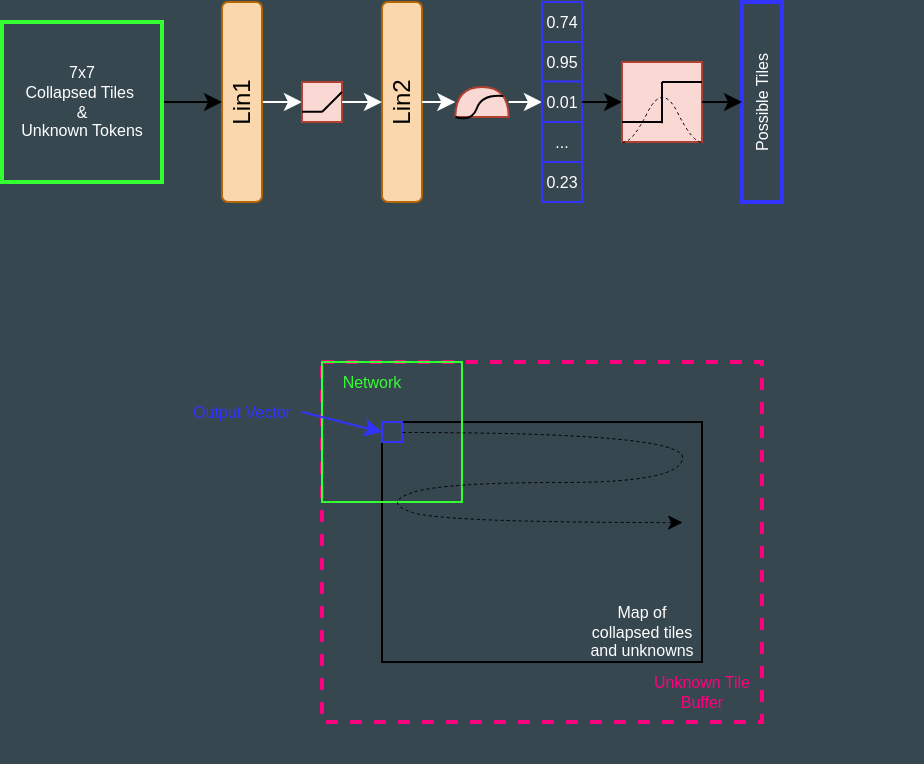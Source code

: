 <mxfile>
    <diagram id="ZUENsiRe6ovU90ceGxjv" name="Page-1">
        <mxGraphModel dx="543" dy="682" grid="1" gridSize="10" guides="1" tooltips="1" connect="1" arrows="1" fold="1" page="0" pageScale="1" pageWidth="850" pageHeight="1100" background="#37474f" math="0" shadow="0">
            <root>
                <mxCell id="0"/>
                <mxCell id="1" parent="0"/>
                <mxCell id="62" value="" style="rounded=0;whiteSpace=wrap;html=1;fontSize=8;fontColor=#FF0080;strokeColor=none;strokeWidth=2;fillColor=#37474F;" vertex="1" parent="1">
                    <mxGeometry x="165" y="20" width="230" height="30" as="geometry"/>
                </mxCell>
                <mxCell id="61" value="" style="rounded=0;whiteSpace=wrap;html=1;fontSize=8;fontColor=#FF0080;strokeColor=none;strokeWidth=2;fillColor=#37474F;" vertex="1" parent="1">
                    <mxGeometry x="390" y="20" width="80" height="230" as="geometry"/>
                </mxCell>
                <mxCell id="60" value="" style="rounded=0;whiteSpace=wrap;html=1;fontSize=8;fontColor=#FF0080;strokeColor=none;strokeWidth=2;fillColor=#37474F;" vertex="1" parent="1">
                    <mxGeometry x="170" y="230" width="230" height="20" as="geometry"/>
                </mxCell>
                <mxCell id="59" value="" style="rounded=0;whiteSpace=wrap;html=1;fontSize=8;fontColor=#FF0080;strokeColor=none;strokeWidth=2;fillColor=#37474F;" vertex="1" parent="1">
                    <mxGeometry x="90" y="20" width="80" height="230" as="geometry"/>
                </mxCell>
                <mxCell id="7" value="" style="rounded=0;whiteSpace=wrap;html=1;strokeColor=#FF0080;fillColor=none;dashed=1;strokeWidth=2;" vertex="1" parent="1">
                    <mxGeometry x="170" y="50" width="220" height="180" as="geometry"/>
                </mxCell>
                <mxCell id="3" value="" style="rounded=0;whiteSpace=wrap;html=1;fillColor=none;" vertex="1" parent="1">
                    <mxGeometry x="200" y="80" width="160" height="120" as="geometry"/>
                </mxCell>
                <mxCell id="4" value="" style="rounded=0;whiteSpace=wrap;html=1;fillColor=none;strokeColor=#33FF33;" vertex="1" parent="1">
                    <mxGeometry x="170" y="50" width="70" height="70" as="geometry"/>
                </mxCell>
                <mxCell id="6" value="" style="rounded=0;whiteSpace=wrap;html=1;strokeColor=#3333FF;fillColor=none;" vertex="1" parent="1">
                    <mxGeometry x="200" y="80" width="10" height="10" as="geometry"/>
                </mxCell>
                <mxCell id="10" value="&lt;font color=&quot;#000000&quot;&gt;Lin2&lt;/font&gt;" style="rounded=1;whiteSpace=wrap;html=1;strokeColor=#b46504;fillColor=#fad7ac;rotation=-90;" vertex="1" parent="1">
                    <mxGeometry x="160" y="-90" width="100" height="20" as="geometry"/>
                </mxCell>
                <mxCell id="20" style="edgeStyle=none;html=1;exitX=0.5;exitY=1;exitDx=0;exitDy=0;entryX=0;entryY=0.5;entryDx=0;entryDy=0;fontSize=8;fontColor=#000000;strokeColor=#FFFFFF;" edge="1" parent="1" source="11" target="16">
                    <mxGeometry relative="1" as="geometry"/>
                </mxCell>
                <mxCell id="11" value="&lt;font color=&quot;#000000&quot;&gt;Lin1&lt;/font&gt;" style="rounded=1;whiteSpace=wrap;html=1;strokeColor=#b46504;fillColor=#fad7ac;rotation=-90;" vertex="1" parent="1">
                    <mxGeometry x="80" y="-90" width="100" height="20" as="geometry"/>
                </mxCell>
                <mxCell id="18" value="" style="group" vertex="1" connectable="0" parent="1">
                    <mxGeometry x="160" y="-90" width="20" height="20" as="geometry"/>
                </mxCell>
                <mxCell id="16" value="" style="rounded=0;whiteSpace=wrap;html=1;strokeColor=#ae4132;fillColor=#fad9d5;" vertex="1" parent="18">
                    <mxGeometry width="20" height="20" as="geometry"/>
                </mxCell>
                <mxCell id="13" value="" style="endArrow=none;html=1;fontColor=#000000;strokeColor=#000000;exitX=0;exitY=0.5;exitDx=0;exitDy=0;" edge="1" parent="18">
                    <mxGeometry width="50" height="50" relative="1" as="geometry">
                        <mxPoint y="14.835" as="sourcePoint"/>
                        <mxPoint x="10" y="14.92" as="targetPoint"/>
                    </mxGeometry>
                </mxCell>
                <mxCell id="14" value="" style="endArrow=none;html=1;fontColor=#000000;strokeColor=#000000;entryX=1;entryY=0.25;entryDx=0;entryDy=0;" edge="1" parent="18" target="16">
                    <mxGeometry width="50" height="50" relative="1" as="geometry">
                        <mxPoint x="10" y="15" as="sourcePoint"/>
                        <mxPoint x="15.5" y="9.5" as="targetPoint"/>
                    </mxGeometry>
                </mxCell>
                <mxCell id="21" style="edgeStyle=none;html=1;exitX=1;exitY=0.5;exitDx=0;exitDy=0;entryX=0.5;entryY=0;entryDx=0;entryDy=0;fontSize=8;fontColor=#000000;strokeColor=#FFFFFF;" edge="1" parent="1" source="16" target="10">
                    <mxGeometry relative="1" as="geometry"/>
                </mxCell>
                <mxCell id="25" value="" style="group" vertex="1" connectable="0" parent="1">
                    <mxGeometry x="240" y="-90" width="20" height="20" as="geometry"/>
                </mxCell>
                <mxCell id="23" value="" style="shape=or;whiteSpace=wrap;html=1;fontSize=8;strokeColor=#ae4132;fillColor=#fad9d5;rotation=-90;" vertex="1" parent="25">
                    <mxGeometry x="2.5" y="-3.333" width="15" height="26.667" as="geometry"/>
                </mxCell>
                <mxCell id="24" value="" style="curved=1;endArrow=none;html=1;fontSize=8;fontColor=#000000;strokeColor=#000000;endFill=0;entryX=0.7;entryY=0.9;entryDx=0;entryDy=0;entryPerimeter=0;exitX=0;exitY=0;exitDx=0;exitDy=0;exitPerimeter=0;" edge="1" parent="25" source="23" target="23">
                    <mxGeometry width="50" height="50" relative="1" as="geometry">
                        <mxPoint x="-10" y="13.333" as="sourcePoint"/>
                        <mxPoint y="6.667" as="targetPoint"/>
                        <Array as="points">
                            <mxPoint x="5" y="20"/>
                            <mxPoint x="10" y="6"/>
                        </Array>
                    </mxGeometry>
                </mxCell>
                <mxCell id="27" style="edgeStyle=none;html=1;fontSize=8;fontColor=#000000;endArrow=classic;endFill=1;strokeColor=#FFFFFF;" edge="1" parent="1" source="23">
                    <mxGeometry relative="1" as="geometry">
                        <mxPoint x="280" y="-80" as="targetPoint"/>
                    </mxGeometry>
                </mxCell>
                <mxCell id="28" style="edgeStyle=none;html=1;fontSize=8;fontColor=#000000;endArrow=none;endFill=0;strokeColor=#FFFFFF;startArrow=classic;startFill=1;" edge="1" parent="1" source="23" target="10">
                    <mxGeometry relative="1" as="geometry"/>
                </mxCell>
                <mxCell id="29" value="" style="rounded=0;whiteSpace=wrap;html=1;fontSize=8;fontColor=#000000;strokeColor=#3333FF;fillColor=#37474F;" vertex="1" parent="1">
                    <mxGeometry x="280" y="-130" width="20" height="100" as="geometry"/>
                </mxCell>
                <mxCell id="30" value="" style="endArrow=none;html=1;fontSize=8;fontColor=#000000;strokeColor=#3333FF;" edge="1" parent="1">
                    <mxGeometry width="50" height="50" relative="1" as="geometry">
                        <mxPoint x="280" y="-110" as="sourcePoint"/>
                        <mxPoint x="300" y="-110" as="targetPoint"/>
                    </mxGeometry>
                </mxCell>
                <mxCell id="31" value="" style="endArrow=none;html=1;fontSize=8;fontColor=#000000;strokeColor=#3333FF;" edge="1" parent="1">
                    <mxGeometry width="50" height="50" relative="1" as="geometry">
                        <mxPoint x="280" y="-90.23" as="sourcePoint"/>
                        <mxPoint x="300" y="-90.23" as="targetPoint"/>
                    </mxGeometry>
                </mxCell>
                <mxCell id="32" value="" style="endArrow=none;html=1;fontSize=8;fontColor=#000000;strokeColor=#3333FF;" edge="1" parent="1">
                    <mxGeometry width="50" height="50" relative="1" as="geometry">
                        <mxPoint x="280" y="-70" as="sourcePoint"/>
                        <mxPoint x="300" y="-70" as="targetPoint"/>
                    </mxGeometry>
                </mxCell>
                <mxCell id="33" value="" style="endArrow=none;html=1;fontSize=8;fontColor=#000000;strokeColor=#3333FF;" edge="1" parent="1">
                    <mxGeometry width="50" height="50" relative="1" as="geometry">
                        <mxPoint x="280" y="-50" as="sourcePoint"/>
                        <mxPoint x="300" y="-50" as="targetPoint"/>
                    </mxGeometry>
                </mxCell>
                <mxCell id="34" value="0.74" style="text;html=1;strokeColor=none;fillColor=none;align=center;verticalAlign=middle;whiteSpace=wrap;rounded=0;fontSize=8;fontColor=#FFFFFF;" vertex="1" parent="1">
                    <mxGeometry x="280" y="-130" width="20" height="20" as="geometry"/>
                </mxCell>
                <mxCell id="35" value="0.95" style="text;html=1;strokeColor=none;fillColor=none;align=center;verticalAlign=middle;whiteSpace=wrap;rounded=0;fontSize=8;fontColor=#FFFFFF;" vertex="1" parent="1">
                    <mxGeometry x="280" y="-110" width="20" height="20" as="geometry"/>
                </mxCell>
                <mxCell id="45" style="edgeStyle=orthogonalEdgeStyle;html=1;exitX=1;exitY=0.5;exitDx=0;exitDy=0;fontSize=8;fontColor=#FFFFFF;startArrow=none;startFill=0;endArrow=classic;endFill=1;strokeColor=default;strokeWidth=1;entryX=0;entryY=0.5;entryDx=0;entryDy=0;" edge="1" parent="1" source="36" target="39">
                    <mxGeometry relative="1" as="geometry">
                        <mxPoint x="350" y="-40" as="targetPoint"/>
                        <Array as="points">
                            <mxPoint x="320" y="-80"/>
                            <mxPoint x="320" y="-80"/>
                        </Array>
                    </mxGeometry>
                </mxCell>
                <mxCell id="36" value="0.01" style="text;html=1;strokeColor=none;fillColor=none;align=center;verticalAlign=middle;whiteSpace=wrap;rounded=0;fontSize=8;fontColor=#FFFFFF;" vertex="1" parent="1">
                    <mxGeometry x="280" y="-90" width="20" height="20" as="geometry"/>
                </mxCell>
                <mxCell id="37" value="..." style="text;html=1;strokeColor=none;fillColor=none;align=center;verticalAlign=middle;whiteSpace=wrap;rounded=0;fontSize=8;fontColor=#FFFFFF;" vertex="1" parent="1">
                    <mxGeometry x="280" y="-70" width="20" height="20" as="geometry"/>
                </mxCell>
                <mxCell id="38" value="0.23" style="text;html=1;strokeColor=none;fillColor=none;align=center;verticalAlign=middle;whiteSpace=wrap;rounded=0;fontSize=8;fontColor=#FFFFFF;" vertex="1" parent="1">
                    <mxGeometry x="280" y="-50" width="20" height="20" as="geometry"/>
                </mxCell>
                <mxCell id="44" value="" style="group" vertex="1" connectable="0" parent="1">
                    <mxGeometry x="320" y="-100" width="40" height="40" as="geometry"/>
                </mxCell>
                <mxCell id="39" value="" style="whiteSpace=wrap;html=1;aspect=fixed;fontSize=8;strokeColor=#ae4132;fillColor=#fad9d5;" vertex="1" parent="44">
                    <mxGeometry width="40" height="40" as="geometry"/>
                </mxCell>
                <mxCell id="40" value="" style="endArrow=none;html=1;fontSize=8;fontColor=#FFFFFF;strokeColor=#000000;exitX=0;exitY=0.75;exitDx=0;exitDy=0;" edge="1" parent="44" source="39">
                    <mxGeometry width="50" height="50" relative="1" as="geometry">
                        <mxPoint x="55" y="80" as="sourcePoint"/>
                        <mxPoint x="20" y="30" as="targetPoint"/>
                    </mxGeometry>
                </mxCell>
                <mxCell id="41" value="" style="endArrow=none;html=1;fontSize=8;fontColor=#FFFFFF;strokeColor=#000000;entryX=1.001;entryY=1.2;entryDx=0;entryDy=0;entryPerimeter=0;" edge="1" parent="44" target="40">
                    <mxGeometry width="50" height="50" relative="1" as="geometry">
                        <mxPoint x="20" y="10" as="sourcePoint"/>
                        <mxPoint x="19.94" y="30" as="targetPoint"/>
                        <Array as="points">
                            <mxPoint x="20" y="10"/>
                        </Array>
                    </mxGeometry>
                </mxCell>
                <mxCell id="42" value="" style="endArrow=none;html=1;fontSize=8;fontColor=#FFFFFF;strokeColor=#000000;exitX=0;exitY=0.75;exitDx=0;exitDy=0;" edge="1" parent="44">
                    <mxGeometry width="50" height="50" relative="1" as="geometry">
                        <mxPoint x="20" y="10.0" as="sourcePoint"/>
                        <mxPoint x="40" y="10.0" as="targetPoint"/>
                    </mxGeometry>
                </mxCell>
                <mxCell id="43" value="" style="curved=1;endArrow=none;html=1;fontSize=8;fontColor=#FFFFFF;strokeColor=#000000;dashed=1;strokeWidth=0.5;endFill=0;entryX=1;entryY=1;entryDx=0;entryDy=0;" edge="1" parent="44" target="39">
                    <mxGeometry width="50" height="50" relative="1" as="geometry">
                        <mxPoint y="40" as="sourcePoint"/>
                        <mxPoint x="50" y="20" as="targetPoint"/>
                        <Array as="points">
                            <mxPoint x="5" y="40"/>
                            <mxPoint x="20" y="10"/>
                            <mxPoint x="35" y="40"/>
                        </Array>
                    </mxGeometry>
                </mxCell>
                <mxCell id="47" value="" style="curved=1;endArrow=classic;html=1;fontSize=8;fontColor=#FFFFFF;strokeColor=default;strokeWidth=0.5;dashed=1;exitX=1;exitY=0.5;exitDx=0;exitDy=0;entryX=0.938;entryY=0.417;entryDx=0;entryDy=0;entryPerimeter=0;" edge="1" parent="1" source="6" target="3">
                    <mxGeometry width="50" height="50" relative="1" as="geometry">
                        <mxPoint x="180" y="90" as="sourcePoint"/>
                        <mxPoint x="440" y="200" as="targetPoint"/>
                        <Array as="points">
                            <mxPoint x="350" y="85"/>
                            <mxPoint x="350" y="110"/>
                            <mxPoint x="230" y="110"/>
                            <mxPoint x="200" y="120"/>
                            <mxPoint x="230" y="130"/>
                        </Array>
                    </mxGeometry>
                </mxCell>
                <mxCell id="48" value="Possible Tiles" style="rounded=0;whiteSpace=wrap;html=1;fontSize=8;fontColor=#FFFFFF;strokeColor=#3333FF;strokeWidth=2;fillColor=#37474F;rotation=-90;" vertex="1" parent="1">
                    <mxGeometry x="340" y="-90" width="100" height="20" as="geometry"/>
                </mxCell>
                <mxCell id="52" style="edgeStyle=orthogonalEdgeStyle;html=1;exitX=1;exitY=0.5;exitDx=0;exitDy=0;entryX=0.5;entryY=0;entryDx=0;entryDy=0;fontSize=8;fontColor=#FFFFFF;startArrow=none;startFill=0;endArrow=classic;endFill=1;strokeColor=default;strokeWidth=1;" edge="1" parent="1" source="50" target="11">
                    <mxGeometry relative="1" as="geometry"/>
                </mxCell>
                <mxCell id="50" value="7x7&lt;br&gt;Collapsed Tiles&amp;nbsp;&lt;br&gt;&amp;amp;&lt;br&gt;Unknown Tokens" style="whiteSpace=wrap;html=1;aspect=fixed;fontSize=8;fontColor=#FFFFFF;strokeColor=#33FF33;strokeWidth=2;fillColor=#37474F;" vertex="1" parent="1">
                    <mxGeometry x="10" y="-120" width="80" height="80" as="geometry"/>
                </mxCell>
                <mxCell id="51" style="edgeStyle=orthogonalEdgeStyle;html=1;exitX=1;exitY=0.5;exitDx=0;exitDy=0;entryX=0.5;entryY=0;entryDx=0;entryDy=0;fontSize=8;fontColor=#FFFFFF;startArrow=none;startFill=0;endArrow=classic;endFill=1;strokeColor=default;strokeWidth=1;" edge="1" parent="1" source="39" target="48">
                    <mxGeometry relative="1" as="geometry"/>
                </mxCell>
                <mxCell id="53" value="&lt;font color=&quot;#33ff33&quot;&gt;Network&lt;/font&gt;" style="text;html=1;strokeColor=none;fillColor=none;align=center;verticalAlign=middle;whiteSpace=wrap;rounded=0;fontSize=8;fontColor=#FFFFFF;" vertex="1" parent="1">
                    <mxGeometry x="170" y="50" width="50" height="20" as="geometry"/>
                </mxCell>
                <mxCell id="55" value="&lt;font color=&quot;#3333ff&quot;&gt;Output Vector&lt;/font&gt;" style="text;html=1;strokeColor=none;fillColor=none;align=center;verticalAlign=middle;whiteSpace=wrap;rounded=0;fontSize=8;fontColor=#33FF33;" vertex="1" parent="1">
                    <mxGeometry x="100" y="60" width="60" height="30" as="geometry"/>
                </mxCell>
                <mxCell id="56" value="" style="endArrow=classic;html=1;fontSize=8;fontColor=#3333FF;strokeColor=#3333FF;strokeWidth=1;exitX=1;exitY=0.5;exitDx=0;exitDy=0;entryX=0;entryY=0.5;entryDx=0;entryDy=0;" edge="1" parent="1" source="55" target="6">
                    <mxGeometry width="50" height="50" relative="1" as="geometry">
                        <mxPoint x="220" y="180" as="sourcePoint"/>
                        <mxPoint x="270" y="130" as="targetPoint"/>
                    </mxGeometry>
                </mxCell>
                <mxCell id="57" value="&lt;font color=&quot;#ffffff&quot;&gt;Map of collapsed tiles and unknowns&lt;/font&gt;" style="text;html=1;strokeColor=none;fillColor=none;align=center;verticalAlign=middle;whiteSpace=wrap;rounded=0;fontSize=8;fontColor=#3333FF;" vertex="1" parent="1">
                    <mxGeometry x="300" y="170" width="60" height="30" as="geometry"/>
                </mxCell>
                <mxCell id="58" value="&lt;font color=&quot;#ff0080&quot;&gt;Unknown Tile Buffer&lt;/font&gt;" style="text;html=1;strokeColor=none;fillColor=none;align=center;verticalAlign=middle;whiteSpace=wrap;rounded=0;fontSize=8;fontColor=#FFFFFF;" vertex="1" parent="1">
                    <mxGeometry x="330" y="200" width="60" height="30" as="geometry"/>
                </mxCell>
            </root>
        </mxGraphModel>
    </diagram>
</mxfile>